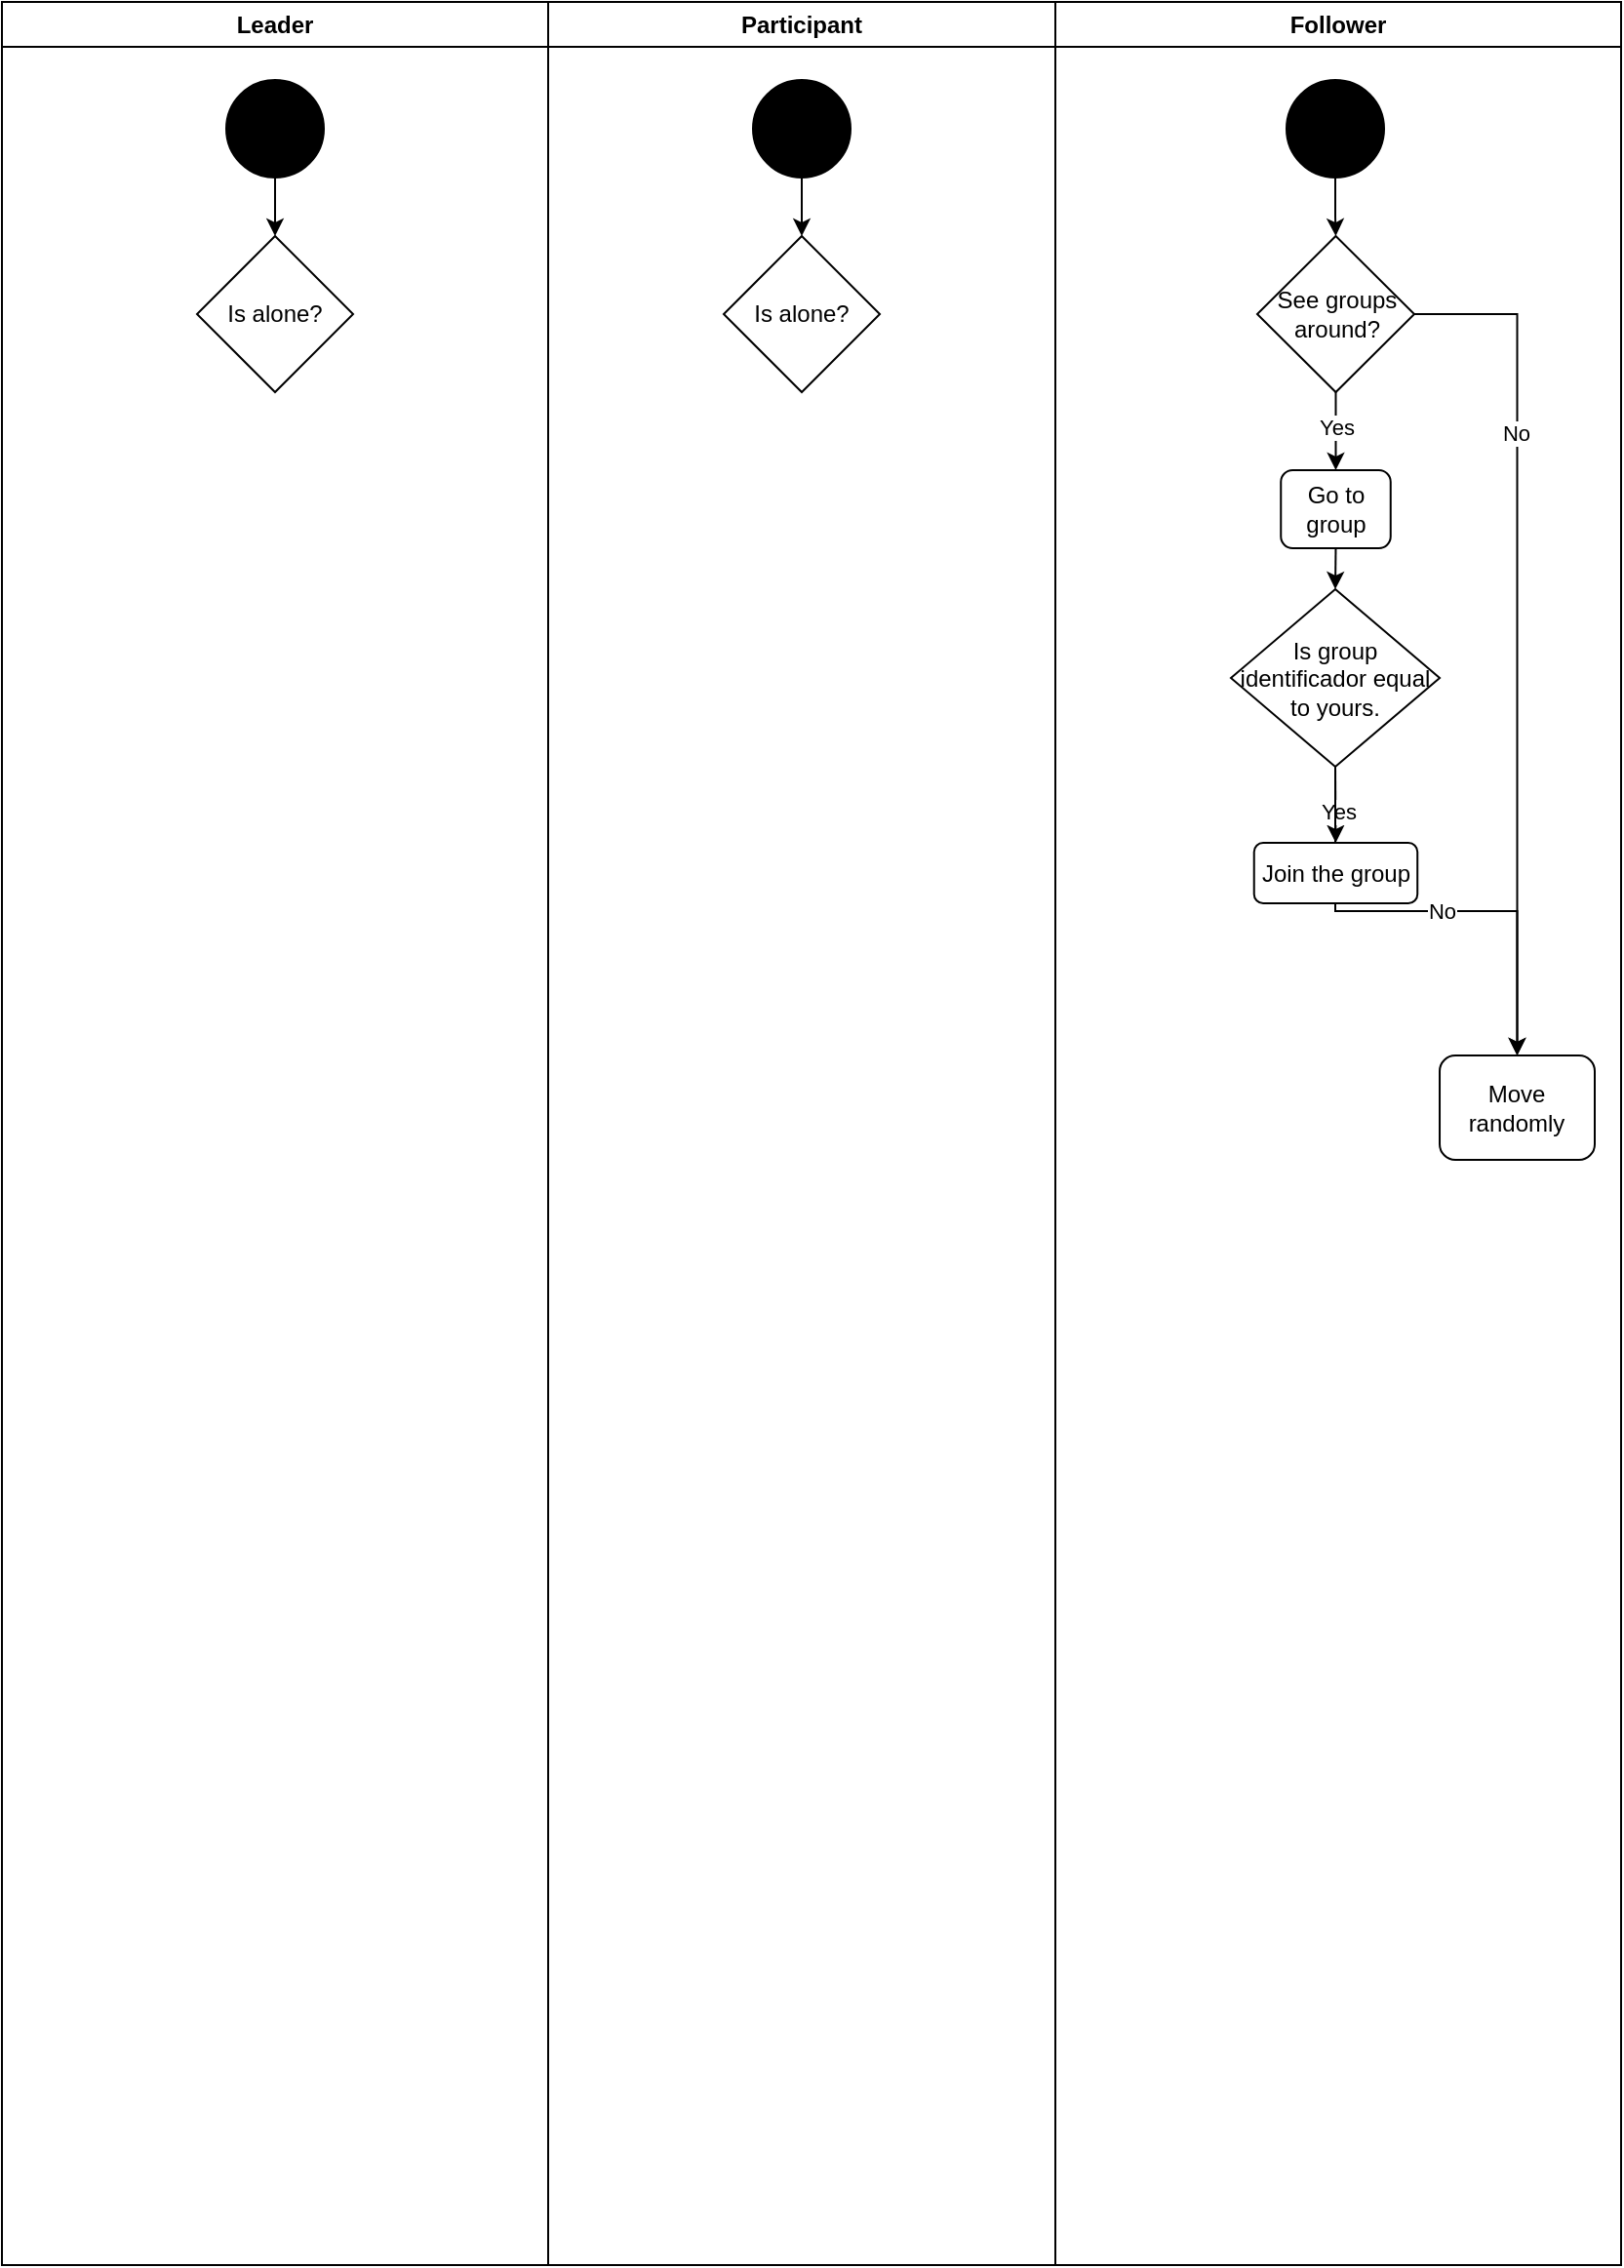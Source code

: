 <mxfile version="21.6.8" type="github">
  <diagram id="C5RBs43oDa-KdzZeNtuy" name="Page-1">
    <mxGraphModel dx="1382" dy="860" grid="1" gridSize="10" guides="1" tooltips="1" connect="1" arrows="1" fold="1" page="1" pageScale="1" pageWidth="827" pageHeight="1169" math="0" shadow="0">
      <root>
        <mxCell id="WIyWlLk6GJQsqaUBKTNV-0" />
        <mxCell id="WIyWlLk6GJQsqaUBKTNV-1" parent="WIyWlLk6GJQsqaUBKTNV-0" />
        <mxCell id="FzesNVOW3Zj8trcoEqDm-0" value="Leader" style="swimlane;whiteSpace=wrap;html=1;" vertex="1" parent="WIyWlLk6GJQsqaUBKTNV-1">
          <mxGeometry width="280" height="1160" as="geometry" />
        </mxCell>
        <mxCell id="FzesNVOW3Zj8trcoEqDm-15" value="" style="edgeStyle=orthogonalEdgeStyle;rounded=0;orthogonalLoop=1;jettySize=auto;html=1;" edge="1" parent="FzesNVOW3Zj8trcoEqDm-0" source="FzesNVOW3Zj8trcoEqDm-3" target="FzesNVOW3Zj8trcoEqDm-9">
          <mxGeometry relative="1" as="geometry" />
        </mxCell>
        <mxCell id="FzesNVOW3Zj8trcoEqDm-3" value="" style="ellipse;whiteSpace=wrap;html=1;aspect=fixed;fillColor=#000000;" vertex="1" parent="FzesNVOW3Zj8trcoEqDm-0">
          <mxGeometry x="115" y="40" width="50" height="50" as="geometry" />
        </mxCell>
        <mxCell id="FzesNVOW3Zj8trcoEqDm-9" value="Is alone?" style="rhombus;whiteSpace=wrap;html=1;" vertex="1" parent="FzesNVOW3Zj8trcoEqDm-0">
          <mxGeometry x="100" y="120" width="80" height="80" as="geometry" />
        </mxCell>
        <mxCell id="FzesNVOW3Zj8trcoEqDm-1" value="Participant" style="swimlane;whiteSpace=wrap;html=1;" vertex="1" parent="WIyWlLk6GJQsqaUBKTNV-1">
          <mxGeometry x="280" width="260" height="1160" as="geometry" />
        </mxCell>
        <mxCell id="FzesNVOW3Zj8trcoEqDm-14" style="edgeStyle=orthogonalEdgeStyle;rounded=0;orthogonalLoop=1;jettySize=auto;html=1;exitX=0.5;exitY=1;exitDx=0;exitDy=0;" edge="1" parent="FzesNVOW3Zj8trcoEqDm-1" source="FzesNVOW3Zj8trcoEqDm-4" target="FzesNVOW3Zj8trcoEqDm-10">
          <mxGeometry relative="1" as="geometry" />
        </mxCell>
        <mxCell id="FzesNVOW3Zj8trcoEqDm-4" value="" style="ellipse;whiteSpace=wrap;html=1;aspect=fixed;fillColor=#000000;" vertex="1" parent="FzesNVOW3Zj8trcoEqDm-1">
          <mxGeometry x="105" y="40" width="50" height="50" as="geometry" />
        </mxCell>
        <mxCell id="FzesNVOW3Zj8trcoEqDm-10" value="Is alone?" style="rhombus;whiteSpace=wrap;html=1;" vertex="1" parent="FzesNVOW3Zj8trcoEqDm-1">
          <mxGeometry x="90" y="120" width="80" height="80" as="geometry" />
        </mxCell>
        <mxCell id="FzesNVOW3Zj8trcoEqDm-2" value="Follower" style="swimlane;whiteSpace=wrap;html=1;" vertex="1" parent="WIyWlLk6GJQsqaUBKTNV-1">
          <mxGeometry x="540" width="290" height="1160" as="geometry" />
        </mxCell>
        <mxCell id="FzesNVOW3Zj8trcoEqDm-13" style="edgeStyle=orthogonalEdgeStyle;rounded=0;orthogonalLoop=1;jettySize=auto;html=1;exitX=0.5;exitY=1;exitDx=0;exitDy=0;" edge="1" parent="FzesNVOW3Zj8trcoEqDm-2" source="FzesNVOW3Zj8trcoEqDm-5" target="FzesNVOW3Zj8trcoEqDm-11">
          <mxGeometry relative="1" as="geometry" />
        </mxCell>
        <mxCell id="FzesNVOW3Zj8trcoEqDm-5" value="" style="ellipse;whiteSpace=wrap;html=1;aspect=fixed;fillColor=#000000;" vertex="1" parent="FzesNVOW3Zj8trcoEqDm-2">
          <mxGeometry x="118.5" y="40" width="50" height="50" as="geometry" />
        </mxCell>
        <mxCell id="FzesNVOW3Zj8trcoEqDm-17" value="" style="edgeStyle=orthogonalEdgeStyle;rounded=0;orthogonalLoop=1;jettySize=auto;html=1;" edge="1" parent="FzesNVOW3Zj8trcoEqDm-2" source="FzesNVOW3Zj8trcoEqDm-11" target="FzesNVOW3Zj8trcoEqDm-16">
          <mxGeometry relative="1" as="geometry" />
        </mxCell>
        <mxCell id="FzesNVOW3Zj8trcoEqDm-18" value="Yes" style="edgeLabel;html=1;align=center;verticalAlign=middle;resizable=0;points=[];" vertex="1" connectable="0" parent="FzesNVOW3Zj8trcoEqDm-17">
          <mxGeometry x="-0.26" relative="1" as="geometry">
            <mxPoint y="3" as="offset" />
          </mxGeometry>
        </mxCell>
        <mxCell id="FzesNVOW3Zj8trcoEqDm-32" style="edgeStyle=orthogonalEdgeStyle;rounded=0;orthogonalLoop=1;jettySize=auto;html=1;exitX=1;exitY=0.5;exitDx=0;exitDy=0;" edge="1" parent="FzesNVOW3Zj8trcoEqDm-2" source="FzesNVOW3Zj8trcoEqDm-11" target="FzesNVOW3Zj8trcoEqDm-29">
          <mxGeometry relative="1" as="geometry" />
        </mxCell>
        <mxCell id="FzesNVOW3Zj8trcoEqDm-33" value="No" style="edgeLabel;html=1;align=center;verticalAlign=middle;resizable=0;points=[];" vertex="1" connectable="0" parent="FzesNVOW3Zj8trcoEqDm-32">
          <mxGeometry x="-0.476" relative="1" as="geometry">
            <mxPoint x="-1" as="offset" />
          </mxGeometry>
        </mxCell>
        <mxCell id="FzesNVOW3Zj8trcoEqDm-11" value="See groups around?" style="rhombus;whiteSpace=wrap;html=1;" vertex="1" parent="FzesNVOW3Zj8trcoEqDm-2">
          <mxGeometry x="103.5" y="120" width="80.5" height="80" as="geometry" />
        </mxCell>
        <mxCell id="FzesNVOW3Zj8trcoEqDm-25" style="edgeStyle=orthogonalEdgeStyle;rounded=0;orthogonalLoop=1;jettySize=auto;html=1;exitX=0.5;exitY=1;exitDx=0;exitDy=0;entryX=0.5;entryY=0;entryDx=0;entryDy=0;" edge="1" parent="FzesNVOW3Zj8trcoEqDm-2" source="FzesNVOW3Zj8trcoEqDm-16" target="FzesNVOW3Zj8trcoEqDm-20">
          <mxGeometry relative="1" as="geometry" />
        </mxCell>
        <mxCell id="FzesNVOW3Zj8trcoEqDm-16" value="Go to group" style="rounded=1;whiteSpace=wrap;html=1;" vertex="1" parent="FzesNVOW3Zj8trcoEqDm-2">
          <mxGeometry x="115.62" y="240" width="56.25" height="40" as="geometry" />
        </mxCell>
        <mxCell id="FzesNVOW3Zj8trcoEqDm-27" style="edgeStyle=orthogonalEdgeStyle;rounded=0;orthogonalLoop=1;jettySize=auto;html=1;exitX=0.5;exitY=1;exitDx=0;exitDy=0;entryX=0.5;entryY=0;entryDx=0;entryDy=0;" edge="1" parent="FzesNVOW3Zj8trcoEqDm-2" source="FzesNVOW3Zj8trcoEqDm-20" target="FzesNVOW3Zj8trcoEqDm-26">
          <mxGeometry relative="1" as="geometry" />
        </mxCell>
        <mxCell id="FzesNVOW3Zj8trcoEqDm-28" value="Yes" style="edgeLabel;html=1;align=center;verticalAlign=middle;resizable=0;points=[];" vertex="1" connectable="0" parent="FzesNVOW3Zj8trcoEqDm-27">
          <mxGeometry x="0.143" y="1" relative="1" as="geometry">
            <mxPoint as="offset" />
          </mxGeometry>
        </mxCell>
        <mxCell id="FzesNVOW3Zj8trcoEqDm-30" value="" style="edgeStyle=orthogonalEdgeStyle;rounded=0;orthogonalLoop=1;jettySize=auto;html=1;" edge="1" parent="FzesNVOW3Zj8trcoEqDm-2" source="FzesNVOW3Zj8trcoEqDm-20" target="FzesNVOW3Zj8trcoEqDm-29">
          <mxGeometry relative="1" as="geometry" />
        </mxCell>
        <mxCell id="FzesNVOW3Zj8trcoEqDm-31" value="No" style="edgeLabel;html=1;align=center;verticalAlign=middle;resizable=0;points=[];" vertex="1" connectable="0" parent="FzesNVOW3Zj8trcoEqDm-30">
          <mxGeometry x="0.065" relative="1" as="geometry">
            <mxPoint as="offset" />
          </mxGeometry>
        </mxCell>
        <mxCell id="FzesNVOW3Zj8trcoEqDm-20" value="Is group identificador equal to yours." style="rhombus;whiteSpace=wrap;html=1;" vertex="1" parent="FzesNVOW3Zj8trcoEqDm-2">
          <mxGeometry x="90" y="301" width="107.01" height="91" as="geometry" />
        </mxCell>
        <mxCell id="FzesNVOW3Zj8trcoEqDm-26" value="Join the group" style="rounded=1;whiteSpace=wrap;html=1;" vertex="1" parent="FzesNVOW3Zj8trcoEqDm-2">
          <mxGeometry x="101.87" y="431" width="83.75" height="31" as="geometry" />
        </mxCell>
        <mxCell id="FzesNVOW3Zj8trcoEqDm-29" value="Move randomly" style="rounded=1;whiteSpace=wrap;html=1;" vertex="1" parent="FzesNVOW3Zj8trcoEqDm-2">
          <mxGeometry x="197.01" y="540" width="79.49" height="53.5" as="geometry" />
        </mxCell>
      </root>
    </mxGraphModel>
  </diagram>
</mxfile>
